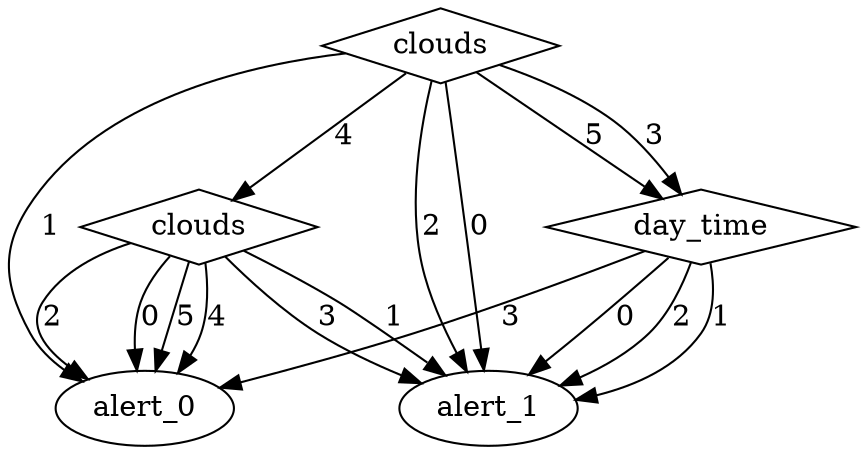 digraph {
node [label=alert_0,style=""] alert_0
node [label=alert_0,style=""] alert_0
node [label=alert_1,style=""] alert_1
node [label=alert_0,style=""] alert_0
node [label=alert_1,style=""] alert_1
node [label=alert_0,style=""] alert_0
node [label=alert_0,style=""] alert_0
node [label=alert_1,style=""] alert_1
node [label=alert_1,style=""] alert_1
node [label=alert_1,style=""] alert_1
node [label=alert_1,style=""] alert_1
node [label=alert_0,style=""] alert_0
node [label=alert_1,style=""] alert_1
node [label=clouds,shape="diamond",style=""] 2
node [label=day_time,shape="diamond",style=""] 1
node [label=clouds,shape="diamond",style=""] 0

2 -> alert_0 [label="5"]
2 -> alert_0 [label="4"]
2 -> alert_1 [label="3"]
2 -> alert_0 [label="2"]
2 -> alert_1 [label="1"]
2 -> alert_0 [label="0"]
1 -> alert_0 [label="3"]
1 -> alert_1 [label="2"]
1 -> alert_1 [label="1"]
1 -> alert_1 [label="0"]
0 -> 1 [label="5"]
0 -> 2 [label="4"]
0 -> 1 [label="3"]
0 -> alert_1 [label="2"]
0 -> alert_0 [label="1"]
0 -> alert_1 [label="0"]
}